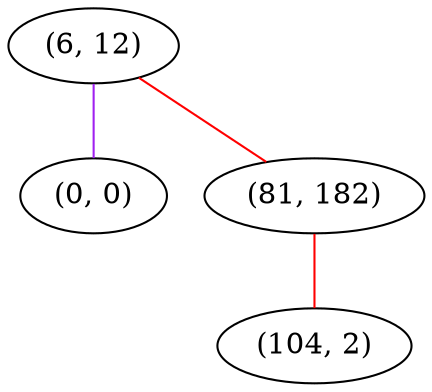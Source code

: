 graph "" {
"(6, 12)";
"(0, 0)";
"(81, 182)";
"(104, 2)";
"(6, 12)" -- "(0, 0)"  [color=purple, key=0, weight=4];
"(6, 12)" -- "(81, 182)"  [color=red, key=0, weight=1];
"(81, 182)" -- "(104, 2)"  [color=red, key=0, weight=1];
}
